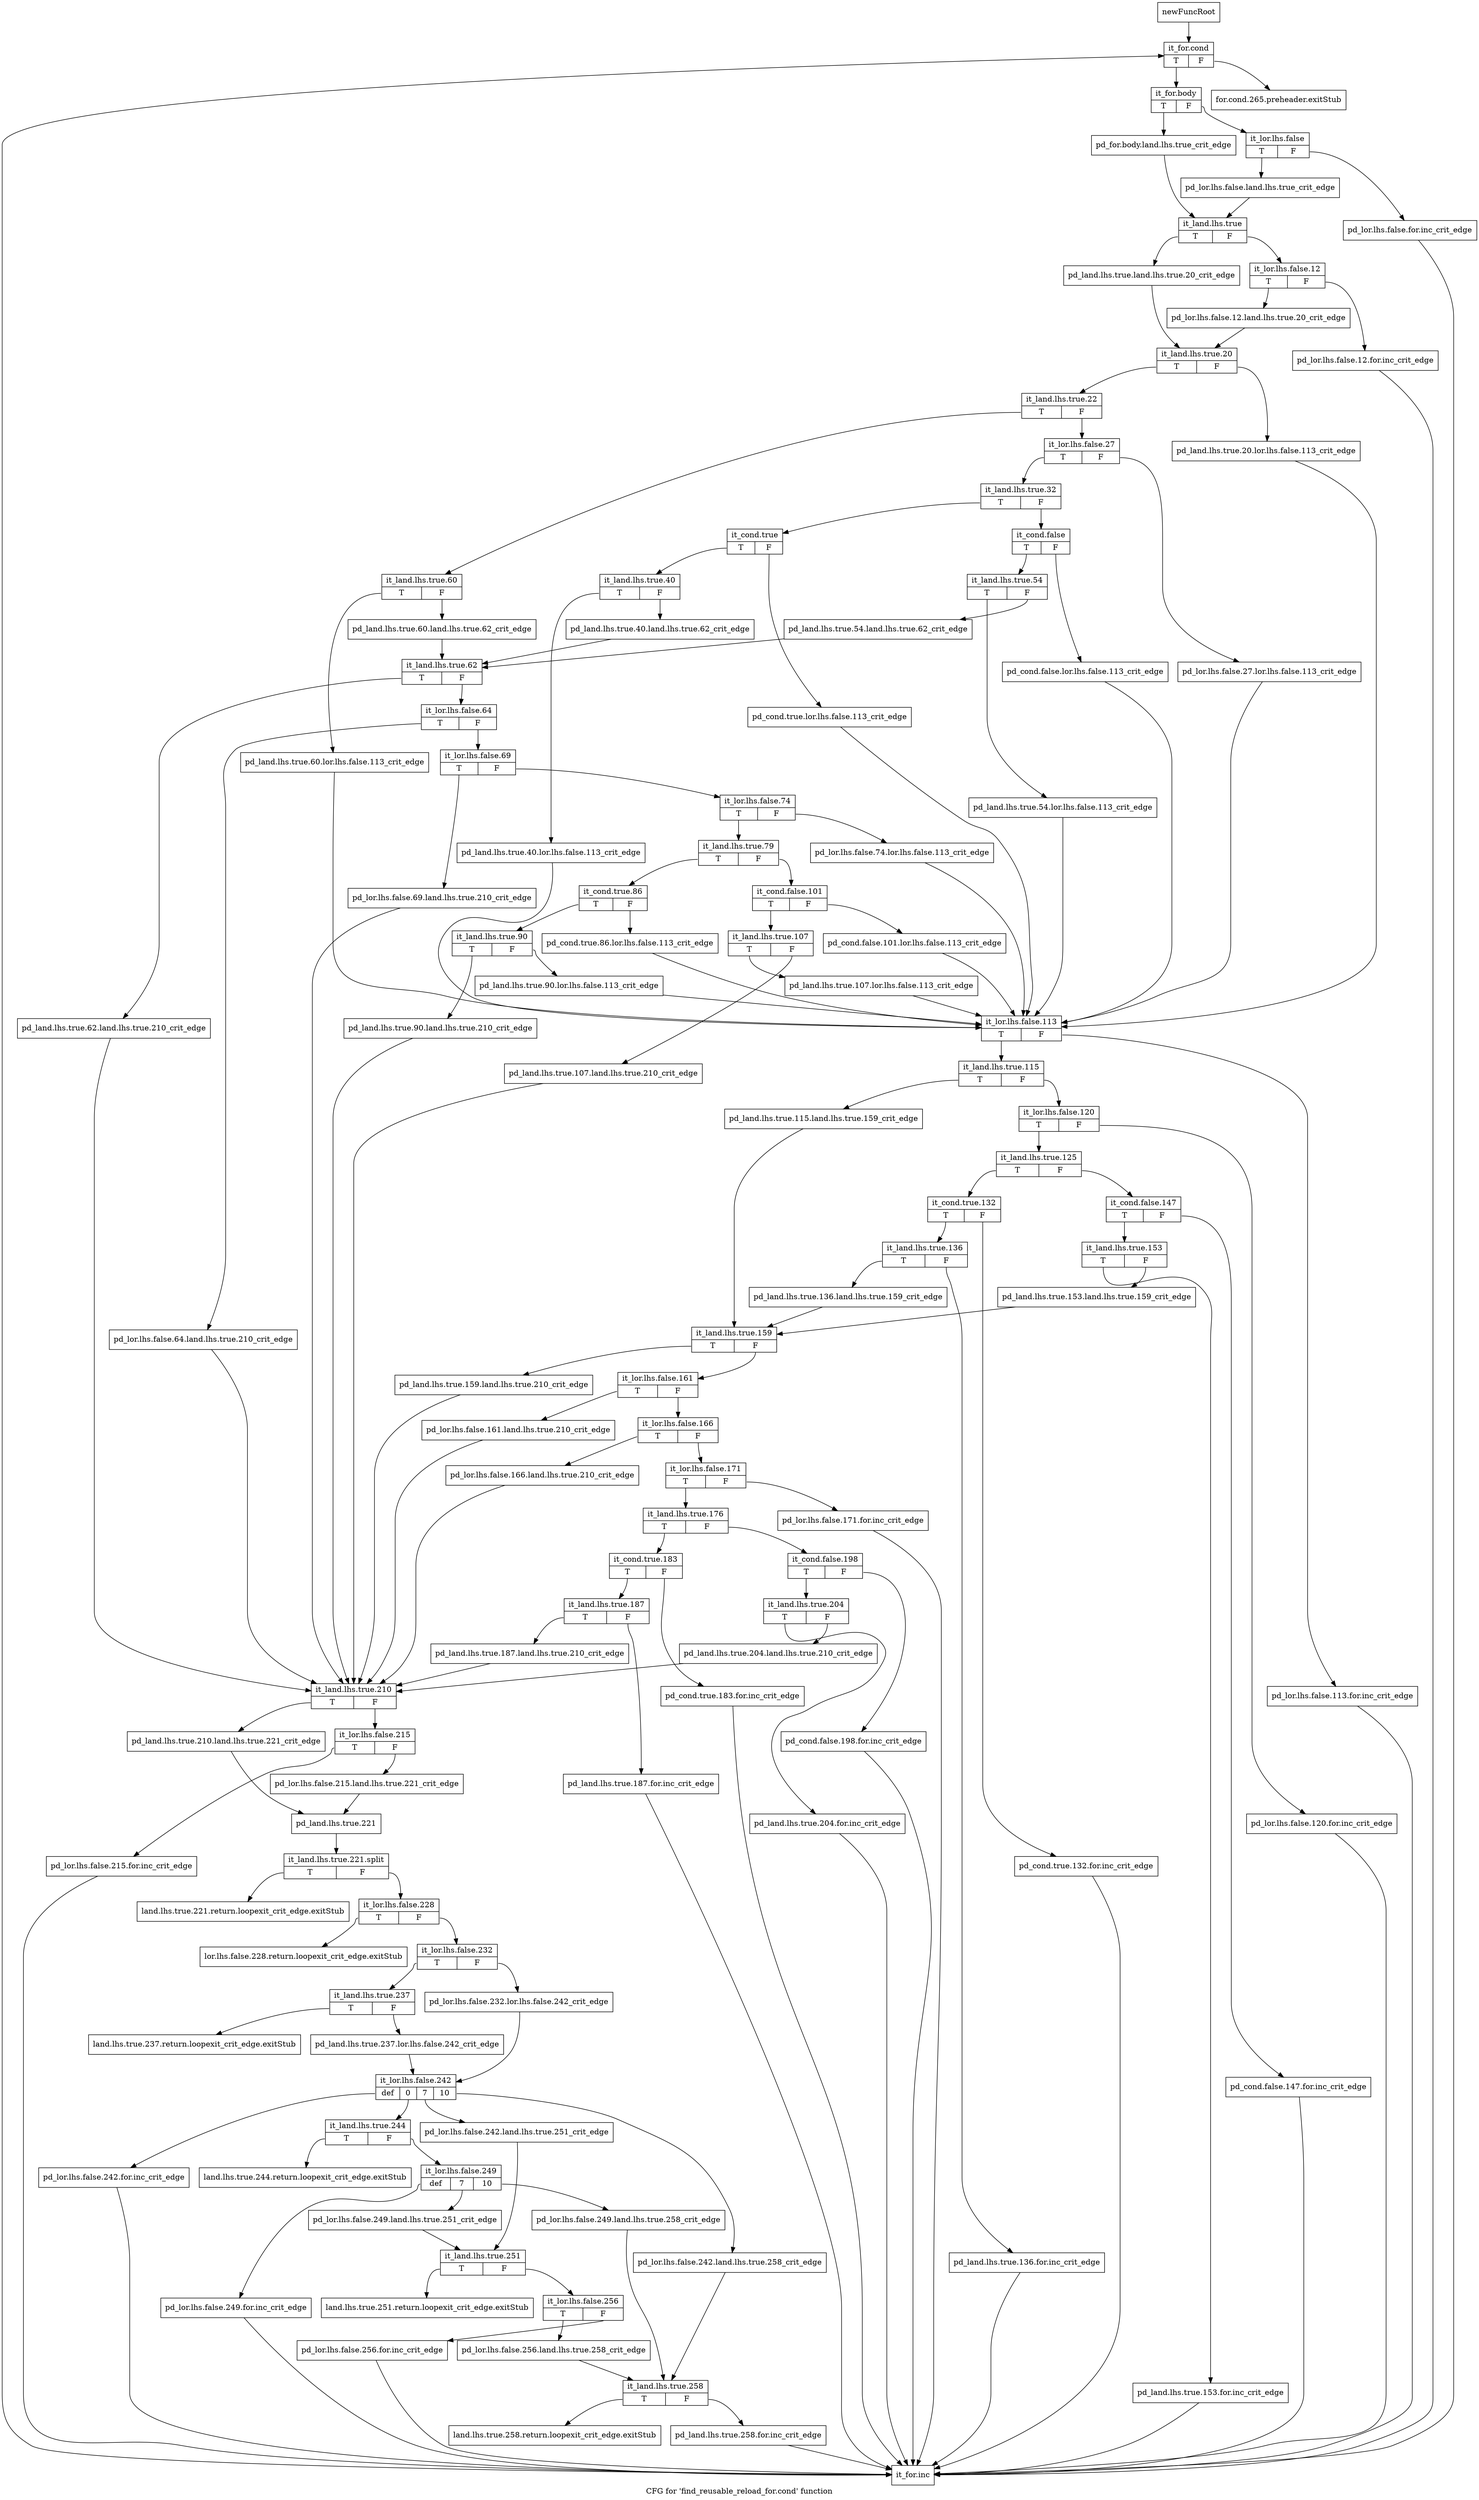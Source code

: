 digraph "CFG for 'find_reusable_reload_for.cond' function" {
	label="CFG for 'find_reusable_reload_for.cond' function";

	Node0xbce9d00 [shape=record,label="{newFuncRoot}"];
	Node0xbce9d00 -> Node0xbcfbc20;
	Node0xbce9d50 [shape=record,label="{for.cond.265.preheader.exitStub}"];
	Node0xbce9da0 [shape=record,label="{land.lhs.true.221.return.loopexit_crit_edge.exitStub}"];
	Node0xbcfba90 [shape=record,label="{lor.lhs.false.228.return.loopexit_crit_edge.exitStub}"];
	Node0xbcfbae0 [shape=record,label="{land.lhs.true.237.return.loopexit_crit_edge.exitStub}"];
	Node0xbcfbb30 [shape=record,label="{land.lhs.true.244.return.loopexit_crit_edge.exitStub}"];
	Node0xbcfbb80 [shape=record,label="{land.lhs.true.251.return.loopexit_crit_edge.exitStub}"];
	Node0xbcfbbd0 [shape=record,label="{land.lhs.true.258.return.loopexit_crit_edge.exitStub}"];
	Node0xbcfbc20 [shape=record,label="{it_for.cond|{<s0>T|<s1>F}}"];
	Node0xbcfbc20:s0 -> Node0xbcfbc70;
	Node0xbcfbc20:s1 -> Node0xbce9d50;
	Node0xbcfbc70 [shape=record,label="{it_for.body|{<s0>T|<s1>F}}"];
	Node0xbcfbc70:s0 -> Node0xbcfbdb0;
	Node0xbcfbc70:s1 -> Node0xbcfbcc0;
	Node0xbcfbcc0 [shape=record,label="{it_lor.lhs.false|{<s0>T|<s1>F}}"];
	Node0xbcfbcc0:s0 -> Node0xbcfbd60;
	Node0xbcfbcc0:s1 -> Node0xbcfbd10;
	Node0xbcfbd10 [shape=record,label="{pd_lor.lhs.false.for.inc_crit_edge}"];
	Node0xbcfbd10 -> Node0xbcfded0;
	Node0xbcfbd60 [shape=record,label="{pd_lor.lhs.false.land.lhs.true_crit_edge}"];
	Node0xbcfbd60 -> Node0xbcfbe00;
	Node0xbcfbdb0 [shape=record,label="{pd_for.body.land.lhs.true_crit_edge}"];
	Node0xbcfbdb0 -> Node0xbcfbe00;
	Node0xbcfbe00 [shape=record,label="{it_land.lhs.true|{<s0>T|<s1>F}}"];
	Node0xbcfbe00:s0 -> Node0xbcfbf40;
	Node0xbcfbe00:s1 -> Node0xbcfbe50;
	Node0xbcfbe50 [shape=record,label="{it_lor.lhs.false.12|{<s0>T|<s1>F}}"];
	Node0xbcfbe50:s0 -> Node0xbcfbef0;
	Node0xbcfbe50:s1 -> Node0xbcfbea0;
	Node0xbcfbea0 [shape=record,label="{pd_lor.lhs.false.12.for.inc_crit_edge}"];
	Node0xbcfbea0 -> Node0xbcfded0;
	Node0xbcfbef0 [shape=record,label="{pd_lor.lhs.false.12.land.lhs.true.20_crit_edge}"];
	Node0xbcfbef0 -> Node0xbcfbf90;
	Node0xbcfbf40 [shape=record,label="{pd_land.lhs.true.land.lhs.true.20_crit_edge}"];
	Node0xbcfbf40 -> Node0xbcfbf90;
	Node0xbcfbf90 [shape=record,label="{it_land.lhs.true.20|{<s0>T|<s1>F}}"];
	Node0xbcfbf90:s0 -> Node0xbcfc030;
	Node0xbcfbf90:s1 -> Node0xbcfbfe0;
	Node0xbcfbfe0 [shape=record,label="{pd_land.lhs.true.20.lor.lhs.false.113_crit_edge}"];
	Node0xbcfbfe0 -> Node0xbcfcb70;
	Node0xbcfc030 [shape=record,label="{it_land.lhs.true.22|{<s0>T|<s1>F}}"];
	Node0xbcfc030:s0 -> Node0xbcfc490;
	Node0xbcfc030:s1 -> Node0xbcfc080;
	Node0xbcfc080 [shape=record,label="{it_lor.lhs.false.27|{<s0>T|<s1>F}}"];
	Node0xbcfc080:s0 -> Node0xbcfc120;
	Node0xbcfc080:s1 -> Node0xbcfc0d0;
	Node0xbcfc0d0 [shape=record,label="{pd_lor.lhs.false.27.lor.lhs.false.113_crit_edge}"];
	Node0xbcfc0d0 -> Node0xbcfcb70;
	Node0xbcfc120 [shape=record,label="{it_land.lhs.true.32|{<s0>T|<s1>F}}"];
	Node0xbcfc120:s0 -> Node0xbcfc300;
	Node0xbcfc120:s1 -> Node0xbcfc170;
	Node0xbcfc170 [shape=record,label="{it_cond.false|{<s0>T|<s1>F}}"];
	Node0xbcfc170:s0 -> Node0xbcfc210;
	Node0xbcfc170:s1 -> Node0xbcfc1c0;
	Node0xbcfc1c0 [shape=record,label="{pd_cond.false.lor.lhs.false.113_crit_edge}"];
	Node0xbcfc1c0 -> Node0xbcfcb70;
	Node0xbcfc210 [shape=record,label="{it_land.lhs.true.54|{<s0>T|<s1>F}}"];
	Node0xbcfc210:s0 -> Node0xbcfc2b0;
	Node0xbcfc210:s1 -> Node0xbcfc260;
	Node0xbcfc260 [shape=record,label="{pd_land.lhs.true.54.land.lhs.true.62_crit_edge}"];
	Node0xbcfc260 -> Node0xbcfc530;
	Node0xbcfc2b0 [shape=record,label="{pd_land.lhs.true.54.lor.lhs.false.113_crit_edge}"];
	Node0xbcfc2b0 -> Node0xbcfcb70;
	Node0xbcfc300 [shape=record,label="{it_cond.true|{<s0>T|<s1>F}}"];
	Node0xbcfc300:s0 -> Node0xbcfc3a0;
	Node0xbcfc300:s1 -> Node0xbcfc350;
	Node0xbcfc350 [shape=record,label="{pd_cond.true.lor.lhs.false.113_crit_edge}"];
	Node0xbcfc350 -> Node0xbcfcb70;
	Node0xbcfc3a0 [shape=record,label="{it_land.lhs.true.40|{<s0>T|<s1>F}}"];
	Node0xbcfc3a0:s0 -> Node0xbcfc440;
	Node0xbcfc3a0:s1 -> Node0xbcfc3f0;
	Node0xbcfc3f0 [shape=record,label="{pd_land.lhs.true.40.land.lhs.true.62_crit_edge}"];
	Node0xbcfc3f0 -> Node0xbcfc530;
	Node0xbcfc440 [shape=record,label="{pd_land.lhs.true.40.lor.lhs.false.113_crit_edge}"];
	Node0xbcfc440 -> Node0xbcfcb70;
	Node0xbcfc490 [shape=record,label="{it_land.lhs.true.60|{<s0>T|<s1>F}}"];
	Node0xbcfc490:s0 -> Node0xbcfcb20;
	Node0xbcfc490:s1 -> Node0xbcfc4e0;
	Node0xbcfc4e0 [shape=record,label="{pd_land.lhs.true.60.land.lhs.true.62_crit_edge}"];
	Node0xbcfc4e0 -> Node0xbcfc530;
	Node0xbcfc530 [shape=record,label="{it_land.lhs.true.62|{<s0>T|<s1>F}}"];
	Node0xbcfc530:s0 -> Node0xbcfcad0;
	Node0xbcfc530:s1 -> Node0xbcfc580;
	Node0xbcfc580 [shape=record,label="{it_lor.lhs.false.64|{<s0>T|<s1>F}}"];
	Node0xbcfc580:s0 -> Node0xbcfca80;
	Node0xbcfc580:s1 -> Node0xbcfc5d0;
	Node0xbcfc5d0 [shape=record,label="{it_lor.lhs.false.69|{<s0>T|<s1>F}}"];
	Node0xbcfc5d0:s0 -> Node0xbcfca30;
	Node0xbcfc5d0:s1 -> Node0xbcfc620;
	Node0xbcfc620 [shape=record,label="{it_lor.lhs.false.74|{<s0>T|<s1>F}}"];
	Node0xbcfc620:s0 -> Node0xbcfc6c0;
	Node0xbcfc620:s1 -> Node0xbcfc670;
	Node0xbcfc670 [shape=record,label="{pd_lor.lhs.false.74.lor.lhs.false.113_crit_edge}"];
	Node0xbcfc670 -> Node0xbcfcb70;
	Node0xbcfc6c0 [shape=record,label="{it_land.lhs.true.79|{<s0>T|<s1>F}}"];
	Node0xbcfc6c0:s0 -> Node0xbcfc8a0;
	Node0xbcfc6c0:s1 -> Node0xbcfc710;
	Node0xbcfc710 [shape=record,label="{it_cond.false.101|{<s0>T|<s1>F}}"];
	Node0xbcfc710:s0 -> Node0xbcfc7b0;
	Node0xbcfc710:s1 -> Node0xbcfc760;
	Node0xbcfc760 [shape=record,label="{pd_cond.false.101.lor.lhs.false.113_crit_edge}"];
	Node0xbcfc760 -> Node0xbcfcb70;
	Node0xbcfc7b0 [shape=record,label="{it_land.lhs.true.107|{<s0>T|<s1>F}}"];
	Node0xbcfc7b0:s0 -> Node0xbcfc850;
	Node0xbcfc7b0:s1 -> Node0xbcfc800;
	Node0xbcfc800 [shape=record,label="{pd_land.lhs.true.107.land.lhs.true.210_crit_edge}"];
	Node0xbcfc800 -> Node0xbcfd6b0;
	Node0xbcfc850 [shape=record,label="{pd_land.lhs.true.107.lor.lhs.false.113_crit_edge}"];
	Node0xbcfc850 -> Node0xbcfcb70;
	Node0xbcfc8a0 [shape=record,label="{it_cond.true.86|{<s0>T|<s1>F}}"];
	Node0xbcfc8a0:s0 -> Node0xbcfc940;
	Node0xbcfc8a0:s1 -> Node0xbcfc8f0;
	Node0xbcfc8f0 [shape=record,label="{pd_cond.true.86.lor.lhs.false.113_crit_edge}"];
	Node0xbcfc8f0 -> Node0xbcfcb70;
	Node0xbcfc940 [shape=record,label="{it_land.lhs.true.90|{<s0>T|<s1>F}}"];
	Node0xbcfc940:s0 -> Node0xbcfc9e0;
	Node0xbcfc940:s1 -> Node0xbcfc990;
	Node0xbcfc990 [shape=record,label="{pd_land.lhs.true.90.lor.lhs.false.113_crit_edge}"];
	Node0xbcfc990 -> Node0xbcfcb70;
	Node0xbcfc9e0 [shape=record,label="{pd_land.lhs.true.90.land.lhs.true.210_crit_edge}"];
	Node0xbcfc9e0 -> Node0xbcfd6b0;
	Node0xbcfca30 [shape=record,label="{pd_lor.lhs.false.69.land.lhs.true.210_crit_edge}"];
	Node0xbcfca30 -> Node0xbcfd6b0;
	Node0xbcfca80 [shape=record,label="{pd_lor.lhs.false.64.land.lhs.true.210_crit_edge}"];
	Node0xbcfca80 -> Node0xbcfd6b0;
	Node0xbcfcad0 [shape=record,label="{pd_land.lhs.true.62.land.lhs.true.210_crit_edge}"];
	Node0xbcfcad0 -> Node0xbcfd6b0;
	Node0xbcfcb20 [shape=record,label="{pd_land.lhs.true.60.lor.lhs.false.113_crit_edge}"];
	Node0xbcfcb20 -> Node0xbcfcb70;
	Node0xbcfcb70 [shape=record,label="{it_lor.lhs.false.113|{<s0>T|<s1>F}}"];
	Node0xbcfcb70:s0 -> Node0xbcfcc10;
	Node0xbcfcb70:s1 -> Node0xbcfcbc0;
	Node0xbcfcbc0 [shape=record,label="{pd_lor.lhs.false.113.for.inc_crit_edge}"];
	Node0xbcfcbc0 -> Node0xbcfded0;
	Node0xbcfcc10 [shape=record,label="{it_land.lhs.true.115|{<s0>T|<s1>F}}"];
	Node0xbcfcc10:s0 -> Node0xbcfd070;
	Node0xbcfcc10:s1 -> Node0xbcfcc60;
	Node0xbcfcc60 [shape=record,label="{it_lor.lhs.false.120|{<s0>T|<s1>F}}"];
	Node0xbcfcc60:s0 -> Node0xbcfcd00;
	Node0xbcfcc60:s1 -> Node0xbcfccb0;
	Node0xbcfccb0 [shape=record,label="{pd_lor.lhs.false.120.for.inc_crit_edge}"];
	Node0xbcfccb0 -> Node0xbcfded0;
	Node0xbcfcd00 [shape=record,label="{it_land.lhs.true.125|{<s0>T|<s1>F}}"];
	Node0xbcfcd00:s0 -> Node0xbcfcee0;
	Node0xbcfcd00:s1 -> Node0xbcfcd50;
	Node0xbcfcd50 [shape=record,label="{it_cond.false.147|{<s0>T|<s1>F}}"];
	Node0xbcfcd50:s0 -> Node0xbcfcdf0;
	Node0xbcfcd50:s1 -> Node0xbcfcda0;
	Node0xbcfcda0 [shape=record,label="{pd_cond.false.147.for.inc_crit_edge}"];
	Node0xbcfcda0 -> Node0xbcfded0;
	Node0xbcfcdf0 [shape=record,label="{it_land.lhs.true.153|{<s0>T|<s1>F}}"];
	Node0xbcfcdf0:s0 -> Node0xbcfce90;
	Node0xbcfcdf0:s1 -> Node0xbcfce40;
	Node0xbcfce40 [shape=record,label="{pd_land.lhs.true.153.land.lhs.true.159_crit_edge}"];
	Node0xbcfce40 -> Node0xbcfd0c0;
	Node0xbcfce90 [shape=record,label="{pd_land.lhs.true.153.for.inc_crit_edge}"];
	Node0xbcfce90 -> Node0xbcfded0;
	Node0xbcfcee0 [shape=record,label="{it_cond.true.132|{<s0>T|<s1>F}}"];
	Node0xbcfcee0:s0 -> Node0xbcfcf80;
	Node0xbcfcee0:s1 -> Node0xbcfcf30;
	Node0xbcfcf30 [shape=record,label="{pd_cond.true.132.for.inc_crit_edge}"];
	Node0xbcfcf30 -> Node0xbcfded0;
	Node0xbcfcf80 [shape=record,label="{it_land.lhs.true.136|{<s0>T|<s1>F}}"];
	Node0xbcfcf80:s0 -> Node0xbcfd020;
	Node0xbcfcf80:s1 -> Node0xbcfcfd0;
	Node0xbcfcfd0 [shape=record,label="{pd_land.lhs.true.136.for.inc_crit_edge}"];
	Node0xbcfcfd0 -> Node0xbcfded0;
	Node0xbcfd020 [shape=record,label="{pd_land.lhs.true.136.land.lhs.true.159_crit_edge}"];
	Node0xbcfd020 -> Node0xbcfd0c0;
	Node0xbcfd070 [shape=record,label="{pd_land.lhs.true.115.land.lhs.true.159_crit_edge}"];
	Node0xbcfd070 -> Node0xbcfd0c0;
	Node0xbcfd0c0 [shape=record,label="{it_land.lhs.true.159|{<s0>T|<s1>F}}"];
	Node0xbcfd0c0:s0 -> Node0xbcfd660;
	Node0xbcfd0c0:s1 -> Node0xbcfd110;
	Node0xbcfd110 [shape=record,label="{it_lor.lhs.false.161|{<s0>T|<s1>F}}"];
	Node0xbcfd110:s0 -> Node0xbcfd610;
	Node0xbcfd110:s1 -> Node0xbcfd160;
	Node0xbcfd160 [shape=record,label="{it_lor.lhs.false.166|{<s0>T|<s1>F}}"];
	Node0xbcfd160:s0 -> Node0xbcfd5c0;
	Node0xbcfd160:s1 -> Node0xbcfd1b0;
	Node0xbcfd1b0 [shape=record,label="{it_lor.lhs.false.171|{<s0>T|<s1>F}}"];
	Node0xbcfd1b0:s0 -> Node0xbcfd250;
	Node0xbcfd1b0:s1 -> Node0xbcfd200;
	Node0xbcfd200 [shape=record,label="{pd_lor.lhs.false.171.for.inc_crit_edge}"];
	Node0xbcfd200 -> Node0xbcfded0;
	Node0xbcfd250 [shape=record,label="{it_land.lhs.true.176|{<s0>T|<s1>F}}"];
	Node0xbcfd250:s0 -> Node0xbcfd430;
	Node0xbcfd250:s1 -> Node0xbcfd2a0;
	Node0xbcfd2a0 [shape=record,label="{it_cond.false.198|{<s0>T|<s1>F}}"];
	Node0xbcfd2a0:s0 -> Node0xbcfd340;
	Node0xbcfd2a0:s1 -> Node0xbcfd2f0;
	Node0xbcfd2f0 [shape=record,label="{pd_cond.false.198.for.inc_crit_edge}"];
	Node0xbcfd2f0 -> Node0xbcfded0;
	Node0xbcfd340 [shape=record,label="{it_land.lhs.true.204|{<s0>T|<s1>F}}"];
	Node0xbcfd340:s0 -> Node0xbcfd3e0;
	Node0xbcfd340:s1 -> Node0xbcfd390;
	Node0xbcfd390 [shape=record,label="{pd_land.lhs.true.204.land.lhs.true.210_crit_edge}"];
	Node0xbcfd390 -> Node0xbcfd6b0;
	Node0xbcfd3e0 [shape=record,label="{pd_land.lhs.true.204.for.inc_crit_edge}"];
	Node0xbcfd3e0 -> Node0xbcfded0;
	Node0xbcfd430 [shape=record,label="{it_cond.true.183|{<s0>T|<s1>F}}"];
	Node0xbcfd430:s0 -> Node0xbcfd4d0;
	Node0xbcfd430:s1 -> Node0xbcfd480;
	Node0xbcfd480 [shape=record,label="{pd_cond.true.183.for.inc_crit_edge}"];
	Node0xbcfd480 -> Node0xbcfded0;
	Node0xbcfd4d0 [shape=record,label="{it_land.lhs.true.187|{<s0>T|<s1>F}}"];
	Node0xbcfd4d0:s0 -> Node0xbcfd570;
	Node0xbcfd4d0:s1 -> Node0xbcfd520;
	Node0xbcfd520 [shape=record,label="{pd_land.lhs.true.187.for.inc_crit_edge}"];
	Node0xbcfd520 -> Node0xbcfded0;
	Node0xbcfd570 [shape=record,label="{pd_land.lhs.true.187.land.lhs.true.210_crit_edge}"];
	Node0xbcfd570 -> Node0xbcfd6b0;
	Node0xbcfd5c0 [shape=record,label="{pd_lor.lhs.false.166.land.lhs.true.210_crit_edge}"];
	Node0xbcfd5c0 -> Node0xbcfd6b0;
	Node0xbcfd610 [shape=record,label="{pd_lor.lhs.false.161.land.lhs.true.210_crit_edge}"];
	Node0xbcfd610 -> Node0xbcfd6b0;
	Node0xbcfd660 [shape=record,label="{pd_land.lhs.true.159.land.lhs.true.210_crit_edge}"];
	Node0xbcfd660 -> Node0xbcfd6b0;
	Node0xbcfd6b0 [shape=record,label="{it_land.lhs.true.210|{<s0>T|<s1>F}}"];
	Node0xbcfd6b0:s0 -> Node0xbcfd7f0;
	Node0xbcfd6b0:s1 -> Node0xbcfd700;
	Node0xbcfd700 [shape=record,label="{it_lor.lhs.false.215|{<s0>T|<s1>F}}"];
	Node0xbcfd700:s0 -> Node0xbcfd7a0;
	Node0xbcfd700:s1 -> Node0xbcfd750;
	Node0xbcfd750 [shape=record,label="{pd_lor.lhs.false.215.land.lhs.true.221_crit_edge}"];
	Node0xbcfd750 -> Node0xbcfd840;
	Node0xbcfd7a0 [shape=record,label="{pd_lor.lhs.false.215.for.inc_crit_edge}"];
	Node0xbcfd7a0 -> Node0xbcfded0;
	Node0xbcfd7f0 [shape=record,label="{pd_land.lhs.true.210.land.lhs.true.221_crit_edge}"];
	Node0xbcfd7f0 -> Node0xbcfd840;
	Node0xbcfd840 [shape=record,label="{pd_land.lhs.true.221}"];
	Node0xbcfd840 -> Node0xfa5a360;
	Node0xfa5a360 [shape=record,label="{it_land.lhs.true.221.split|{<s0>T|<s1>F}}"];
	Node0xfa5a360:s0 -> Node0xbce9da0;
	Node0xfa5a360:s1 -> Node0xbcfd890;
	Node0xbcfd890 [shape=record,label="{it_lor.lhs.false.228|{<s0>T|<s1>F}}"];
	Node0xbcfd890:s0 -> Node0xbcfba90;
	Node0xbcfd890:s1 -> Node0xbcfd8e0;
	Node0xbcfd8e0 [shape=record,label="{it_lor.lhs.false.232|{<s0>T|<s1>F}}"];
	Node0xbcfd8e0:s0 -> Node0xbcfd980;
	Node0xbcfd8e0:s1 -> Node0xbcfd930;
	Node0xbcfd930 [shape=record,label="{pd_lor.lhs.false.232.lor.lhs.false.242_crit_edge}"];
	Node0xbcfd930 -> Node0xbcfda20;
	Node0xbcfd980 [shape=record,label="{it_land.lhs.true.237|{<s0>T|<s1>F}}"];
	Node0xbcfd980:s0 -> Node0xbcfbae0;
	Node0xbcfd980:s1 -> Node0xbcfd9d0;
	Node0xbcfd9d0 [shape=record,label="{pd_land.lhs.true.237.lor.lhs.false.242_crit_edge}"];
	Node0xbcfd9d0 -> Node0xbcfda20;
	Node0xbcfda20 [shape=record,label="{it_lor.lhs.false.242|{<s0>def|<s1>0|<s2>7|<s3>10}}"];
	Node0xbcfda20:s0 -> Node0xbcfde80;
	Node0xbcfda20:s1 -> Node0xbcfdb10;
	Node0xbcfda20:s2 -> Node0xbcfdac0;
	Node0xbcfda20:s3 -> Node0xbcfda70;
	Node0xbcfda70 [shape=record,label="{pd_lor.lhs.false.242.land.lhs.true.258_crit_edge}"];
	Node0xbcfda70 -> Node0xbcfdd90;
	Node0xbcfdac0 [shape=record,label="{pd_lor.lhs.false.242.land.lhs.true.251_crit_edge}"];
	Node0xbcfdac0 -> Node0xbcfdc50;
	Node0xbcfdb10 [shape=record,label="{it_land.lhs.true.244|{<s0>T|<s1>F}}"];
	Node0xbcfdb10:s0 -> Node0xbcfbb30;
	Node0xbcfdb10:s1 -> Node0xbcfdb60;
	Node0xbcfdb60 [shape=record,label="{it_lor.lhs.false.249|{<s0>def|<s1>7|<s2>10}}"];
	Node0xbcfdb60:s0 -> Node0xbcfde30;
	Node0xbcfdb60:s1 -> Node0xbcfdc00;
	Node0xbcfdb60:s2 -> Node0xbcfdbb0;
	Node0xbcfdbb0 [shape=record,label="{pd_lor.lhs.false.249.land.lhs.true.258_crit_edge}"];
	Node0xbcfdbb0 -> Node0xbcfdd90;
	Node0xbcfdc00 [shape=record,label="{pd_lor.lhs.false.249.land.lhs.true.251_crit_edge}"];
	Node0xbcfdc00 -> Node0xbcfdc50;
	Node0xbcfdc50 [shape=record,label="{it_land.lhs.true.251|{<s0>T|<s1>F}}"];
	Node0xbcfdc50:s0 -> Node0xbcfbb80;
	Node0xbcfdc50:s1 -> Node0xbcfdca0;
	Node0xbcfdca0 [shape=record,label="{it_lor.lhs.false.256|{<s0>T|<s1>F}}"];
	Node0xbcfdca0:s0 -> Node0xbcfdd40;
	Node0xbcfdca0:s1 -> Node0xbcfdcf0;
	Node0xbcfdcf0 [shape=record,label="{pd_lor.lhs.false.256.for.inc_crit_edge}"];
	Node0xbcfdcf0 -> Node0xbcfded0;
	Node0xbcfdd40 [shape=record,label="{pd_lor.lhs.false.256.land.lhs.true.258_crit_edge}"];
	Node0xbcfdd40 -> Node0xbcfdd90;
	Node0xbcfdd90 [shape=record,label="{it_land.lhs.true.258|{<s0>T|<s1>F}}"];
	Node0xbcfdd90:s0 -> Node0xbcfbbd0;
	Node0xbcfdd90:s1 -> Node0xbcfdde0;
	Node0xbcfdde0 [shape=record,label="{pd_land.lhs.true.258.for.inc_crit_edge}"];
	Node0xbcfdde0 -> Node0xbcfded0;
	Node0xbcfde30 [shape=record,label="{pd_lor.lhs.false.249.for.inc_crit_edge}"];
	Node0xbcfde30 -> Node0xbcfded0;
	Node0xbcfde80 [shape=record,label="{pd_lor.lhs.false.242.for.inc_crit_edge}"];
	Node0xbcfde80 -> Node0xbcfded0;
	Node0xbcfded0 [shape=record,label="{it_for.inc}"];
	Node0xbcfded0 -> Node0xbcfbc20;
}
